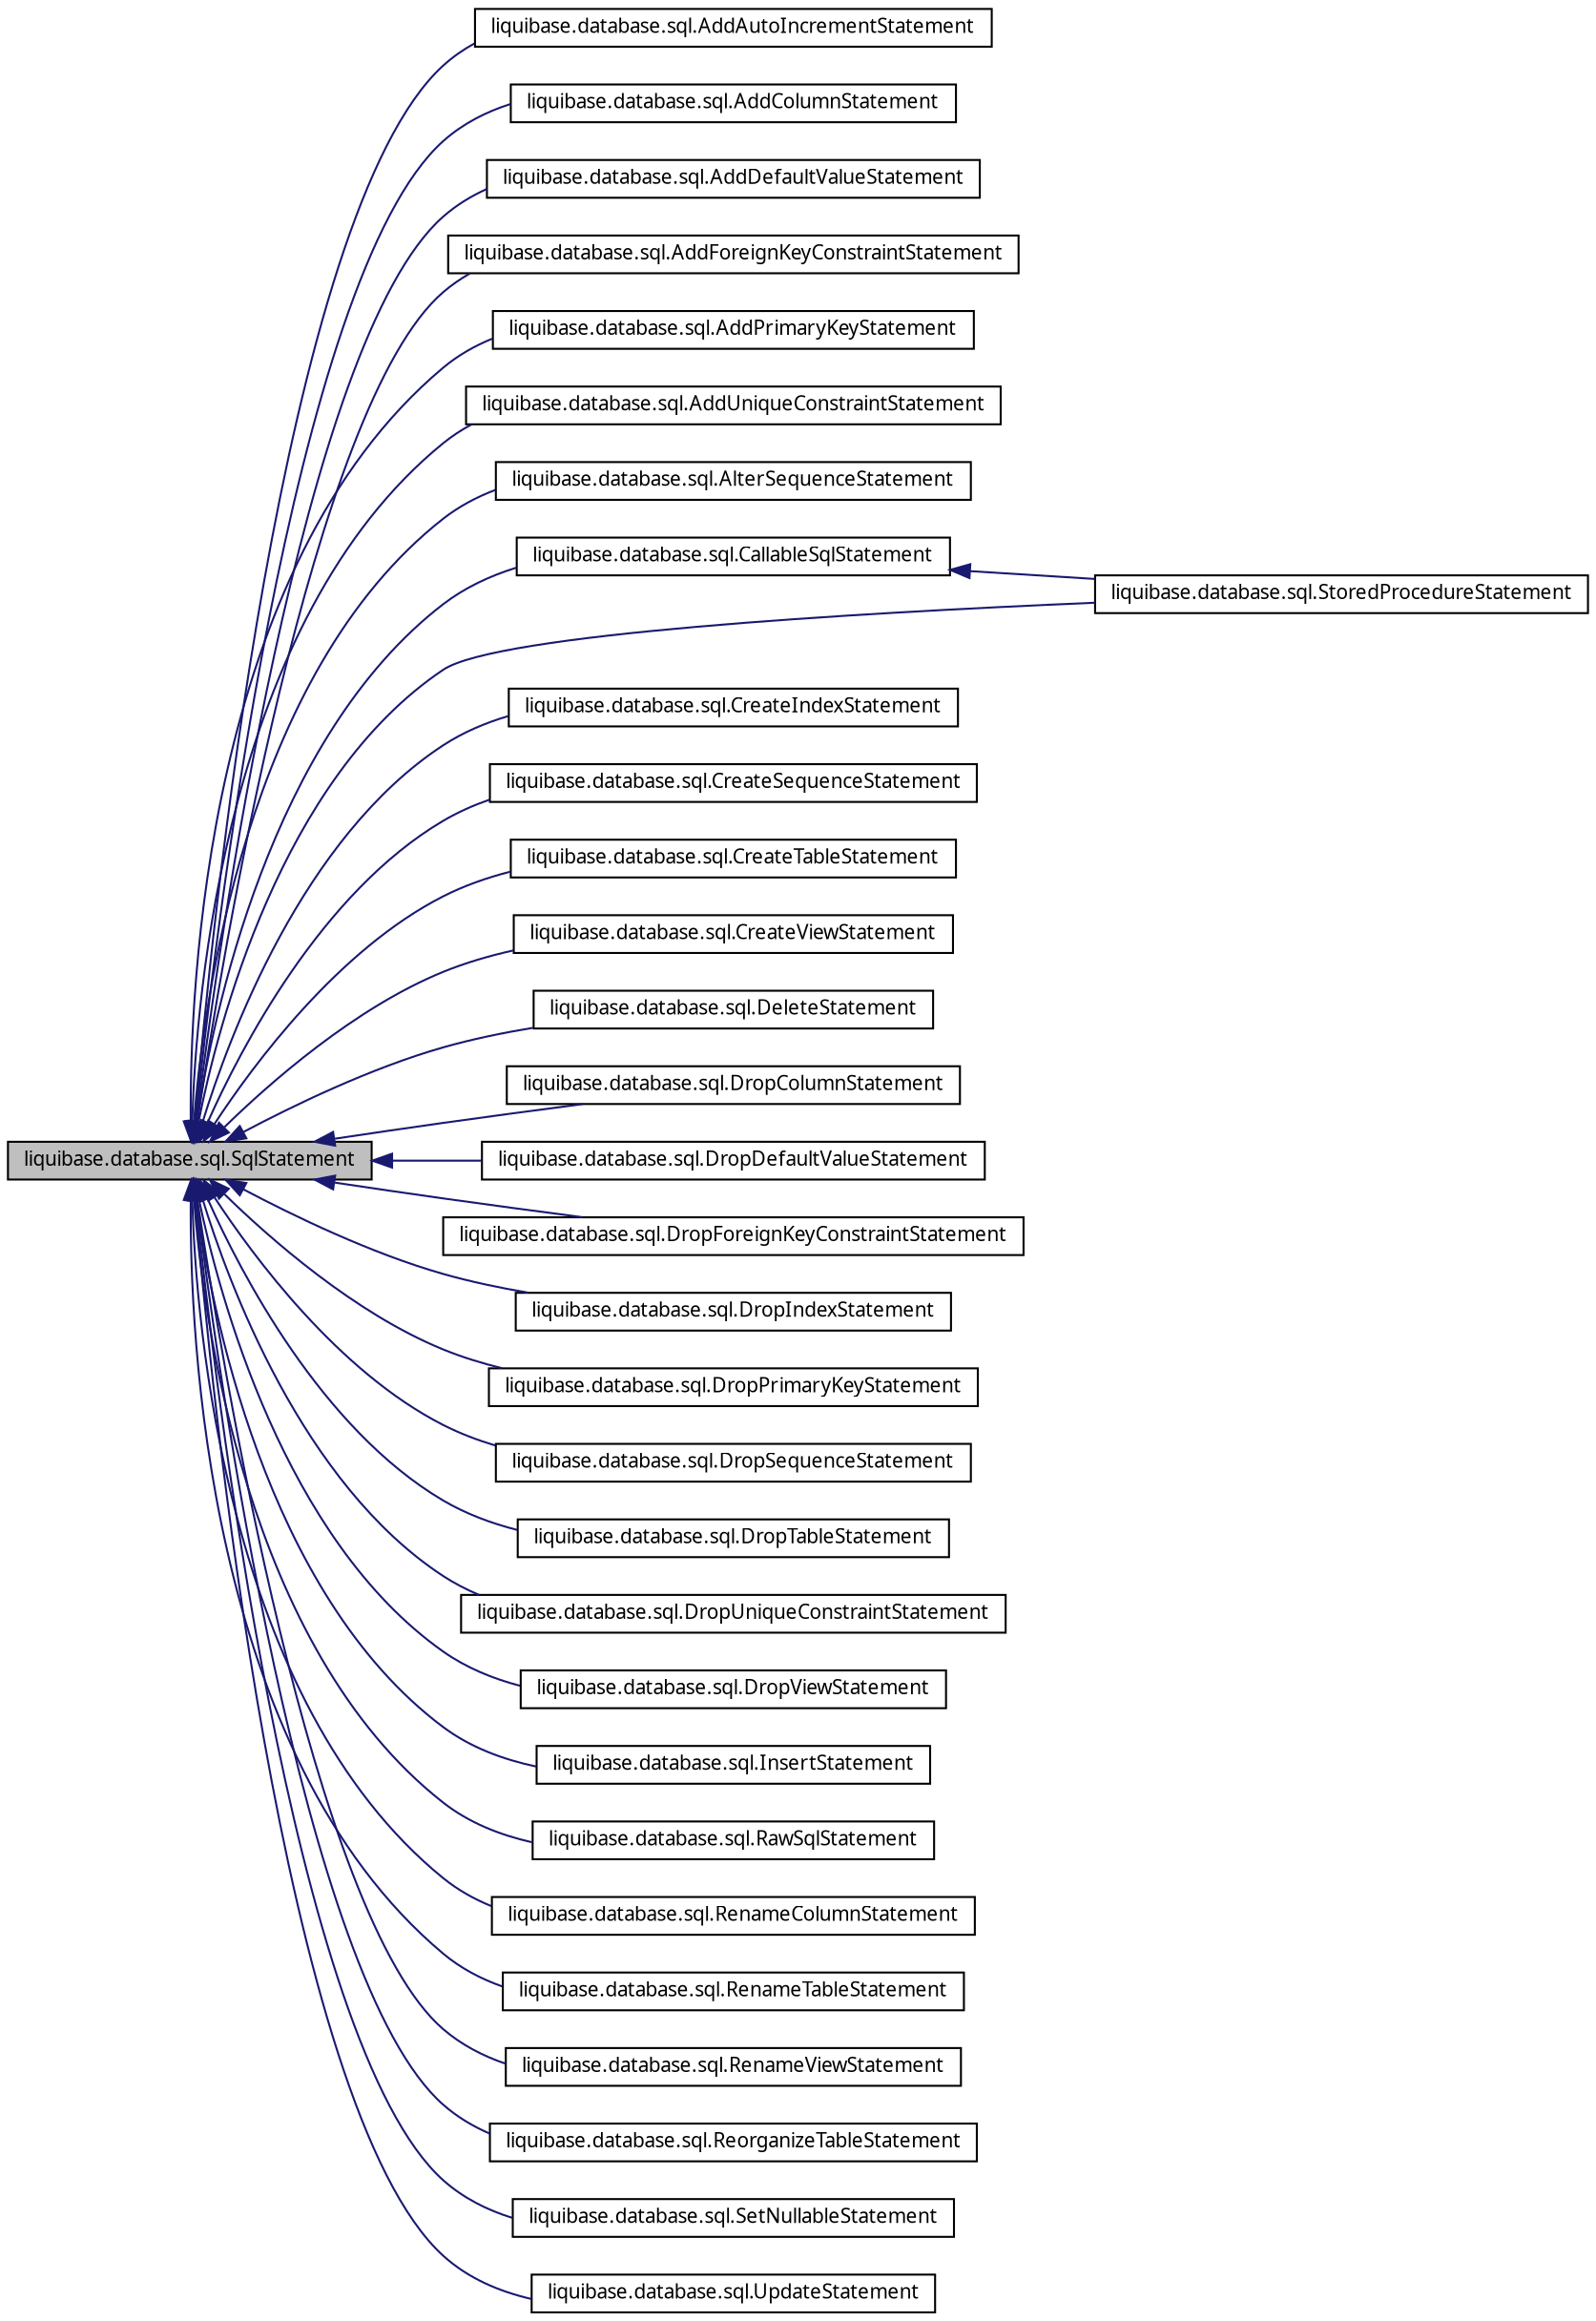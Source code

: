 digraph G
{
  edge [fontname="FreeSans.ttf",fontsize=10,labelfontname="FreeSans.ttf",labelfontsize=10];
  node [fontname="FreeSans.ttf",fontsize=10,shape=record];
  rankdir=LR;
  Node1 [label="liquibase.database.sql.SqlStatement",height=0.2,width=0.4,color="black", fillcolor="grey75", style="filled" fontcolor="black"];
  Node1 -> Node2 [dir=back,color="midnightblue",fontsize=10,style="solid",fontname="FreeSans.ttf"];
  Node2 [label="liquibase.database.sql.AddAutoIncrementStatement",height=0.2,width=0.4,color="black", fillcolor="white", style="filled",URL="$classliquibase_1_1database_1_1sql_1_1_add_auto_increment_statement.html"];
  Node1 -> Node3 [dir=back,color="midnightblue",fontsize=10,style="solid",fontname="FreeSans.ttf"];
  Node3 [label="liquibase.database.sql.AddColumnStatement",height=0.2,width=0.4,color="black", fillcolor="white", style="filled",URL="$classliquibase_1_1database_1_1sql_1_1_add_column_statement.html"];
  Node1 -> Node4 [dir=back,color="midnightblue",fontsize=10,style="solid",fontname="FreeSans.ttf"];
  Node4 [label="liquibase.database.sql.AddDefaultValueStatement",height=0.2,width=0.4,color="black", fillcolor="white", style="filled",URL="$classliquibase_1_1database_1_1sql_1_1_add_default_value_statement.html"];
  Node1 -> Node5 [dir=back,color="midnightblue",fontsize=10,style="solid",fontname="FreeSans.ttf"];
  Node5 [label="liquibase.database.sql.AddForeignKeyConstraintStatement",height=0.2,width=0.4,color="black", fillcolor="white", style="filled",URL="$classliquibase_1_1database_1_1sql_1_1_add_foreign_key_constraint_statement.html"];
  Node1 -> Node6 [dir=back,color="midnightblue",fontsize=10,style="solid",fontname="FreeSans.ttf"];
  Node6 [label="liquibase.database.sql.AddPrimaryKeyStatement",height=0.2,width=0.4,color="black", fillcolor="white", style="filled",URL="$classliquibase_1_1database_1_1sql_1_1_add_primary_key_statement.html"];
  Node1 -> Node7 [dir=back,color="midnightblue",fontsize=10,style="solid",fontname="FreeSans.ttf"];
  Node7 [label="liquibase.database.sql.AddUniqueConstraintStatement",height=0.2,width=0.4,color="black", fillcolor="white", style="filled",URL="$classliquibase_1_1database_1_1sql_1_1_add_unique_constraint_statement.html"];
  Node1 -> Node8 [dir=back,color="midnightblue",fontsize=10,style="solid",fontname="FreeSans.ttf"];
  Node8 [label="liquibase.database.sql.AlterSequenceStatement",height=0.2,width=0.4,color="black", fillcolor="white", style="filled",URL="$classliquibase_1_1database_1_1sql_1_1_alter_sequence_statement.html"];
  Node1 -> Node9 [dir=back,color="midnightblue",fontsize=10,style="solid",fontname="FreeSans.ttf"];
  Node9 [label="liquibase.database.sql.CallableSqlStatement",height=0.2,width=0.4,color="black", fillcolor="white", style="filled",URL="$interfaceliquibase_1_1database_1_1sql_1_1_callable_sql_statement.html"];
  Node9 -> Node10 [dir=back,color="midnightblue",fontsize=10,style="solid",fontname="FreeSans.ttf"];
  Node10 [label="liquibase.database.sql.StoredProcedureStatement",height=0.2,width=0.4,color="black", fillcolor="white", style="filled",URL="$classliquibase_1_1database_1_1sql_1_1_stored_procedure_statement.html"];
  Node1 -> Node11 [dir=back,color="midnightblue",fontsize=10,style="solid",fontname="FreeSans.ttf"];
  Node11 [label="liquibase.database.sql.CreateIndexStatement",height=0.2,width=0.4,color="black", fillcolor="white", style="filled",URL="$classliquibase_1_1database_1_1sql_1_1_create_index_statement.html"];
  Node1 -> Node12 [dir=back,color="midnightblue",fontsize=10,style="solid",fontname="FreeSans.ttf"];
  Node12 [label="liquibase.database.sql.CreateSequenceStatement",height=0.2,width=0.4,color="black", fillcolor="white", style="filled",URL="$classliquibase_1_1database_1_1sql_1_1_create_sequence_statement.html"];
  Node1 -> Node13 [dir=back,color="midnightblue",fontsize=10,style="solid",fontname="FreeSans.ttf"];
  Node13 [label="liquibase.database.sql.CreateTableStatement",height=0.2,width=0.4,color="black", fillcolor="white", style="filled",URL="$classliquibase_1_1database_1_1sql_1_1_create_table_statement.html"];
  Node1 -> Node14 [dir=back,color="midnightblue",fontsize=10,style="solid",fontname="FreeSans.ttf"];
  Node14 [label="liquibase.database.sql.CreateViewStatement",height=0.2,width=0.4,color="black", fillcolor="white", style="filled",URL="$classliquibase_1_1database_1_1sql_1_1_create_view_statement.html"];
  Node1 -> Node15 [dir=back,color="midnightblue",fontsize=10,style="solid",fontname="FreeSans.ttf"];
  Node15 [label="liquibase.database.sql.DeleteStatement",height=0.2,width=0.4,color="black", fillcolor="white", style="filled",URL="$classliquibase_1_1database_1_1sql_1_1_delete_statement.html"];
  Node1 -> Node16 [dir=back,color="midnightblue",fontsize=10,style="solid",fontname="FreeSans.ttf"];
  Node16 [label="liquibase.database.sql.DropColumnStatement",height=0.2,width=0.4,color="black", fillcolor="white", style="filled",URL="$classliquibase_1_1database_1_1sql_1_1_drop_column_statement.html"];
  Node1 -> Node17 [dir=back,color="midnightblue",fontsize=10,style="solid",fontname="FreeSans.ttf"];
  Node17 [label="liquibase.database.sql.DropDefaultValueStatement",height=0.2,width=0.4,color="black", fillcolor="white", style="filled",URL="$classliquibase_1_1database_1_1sql_1_1_drop_default_value_statement.html"];
  Node1 -> Node18 [dir=back,color="midnightblue",fontsize=10,style="solid",fontname="FreeSans.ttf"];
  Node18 [label="liquibase.database.sql.DropForeignKeyConstraintStatement",height=0.2,width=0.4,color="black", fillcolor="white", style="filled",URL="$classliquibase_1_1database_1_1sql_1_1_drop_foreign_key_constraint_statement.html"];
  Node1 -> Node19 [dir=back,color="midnightblue",fontsize=10,style="solid",fontname="FreeSans.ttf"];
  Node19 [label="liquibase.database.sql.DropIndexStatement",height=0.2,width=0.4,color="black", fillcolor="white", style="filled",URL="$classliquibase_1_1database_1_1sql_1_1_drop_index_statement.html"];
  Node1 -> Node20 [dir=back,color="midnightblue",fontsize=10,style="solid",fontname="FreeSans.ttf"];
  Node20 [label="liquibase.database.sql.DropPrimaryKeyStatement",height=0.2,width=0.4,color="black", fillcolor="white", style="filled",URL="$classliquibase_1_1database_1_1sql_1_1_drop_primary_key_statement.html"];
  Node1 -> Node21 [dir=back,color="midnightblue",fontsize=10,style="solid",fontname="FreeSans.ttf"];
  Node21 [label="liquibase.database.sql.DropSequenceStatement",height=0.2,width=0.4,color="black", fillcolor="white", style="filled",URL="$classliquibase_1_1database_1_1sql_1_1_drop_sequence_statement.html"];
  Node1 -> Node22 [dir=back,color="midnightblue",fontsize=10,style="solid",fontname="FreeSans.ttf"];
  Node22 [label="liquibase.database.sql.DropTableStatement",height=0.2,width=0.4,color="black", fillcolor="white", style="filled",URL="$classliquibase_1_1database_1_1sql_1_1_drop_table_statement.html"];
  Node1 -> Node23 [dir=back,color="midnightblue",fontsize=10,style="solid",fontname="FreeSans.ttf"];
  Node23 [label="liquibase.database.sql.DropUniqueConstraintStatement",height=0.2,width=0.4,color="black", fillcolor="white", style="filled",URL="$classliquibase_1_1database_1_1sql_1_1_drop_unique_constraint_statement.html"];
  Node1 -> Node24 [dir=back,color="midnightblue",fontsize=10,style="solid",fontname="FreeSans.ttf"];
  Node24 [label="liquibase.database.sql.DropViewStatement",height=0.2,width=0.4,color="black", fillcolor="white", style="filled",URL="$classliquibase_1_1database_1_1sql_1_1_drop_view_statement.html"];
  Node1 -> Node25 [dir=back,color="midnightblue",fontsize=10,style="solid",fontname="FreeSans.ttf"];
  Node25 [label="liquibase.database.sql.InsertStatement",height=0.2,width=0.4,color="black", fillcolor="white", style="filled",URL="$classliquibase_1_1database_1_1sql_1_1_insert_statement.html"];
  Node1 -> Node26 [dir=back,color="midnightblue",fontsize=10,style="solid",fontname="FreeSans.ttf"];
  Node26 [label="liquibase.database.sql.RawSqlStatement",height=0.2,width=0.4,color="black", fillcolor="white", style="filled",URL="$classliquibase_1_1database_1_1sql_1_1_raw_sql_statement.html"];
  Node1 -> Node27 [dir=back,color="midnightblue",fontsize=10,style="solid",fontname="FreeSans.ttf"];
  Node27 [label="liquibase.database.sql.RenameColumnStatement",height=0.2,width=0.4,color="black", fillcolor="white", style="filled",URL="$classliquibase_1_1database_1_1sql_1_1_rename_column_statement.html"];
  Node1 -> Node28 [dir=back,color="midnightblue",fontsize=10,style="solid",fontname="FreeSans.ttf"];
  Node28 [label="liquibase.database.sql.RenameTableStatement",height=0.2,width=0.4,color="black", fillcolor="white", style="filled",URL="$classliquibase_1_1database_1_1sql_1_1_rename_table_statement.html"];
  Node1 -> Node29 [dir=back,color="midnightblue",fontsize=10,style="solid",fontname="FreeSans.ttf"];
  Node29 [label="liquibase.database.sql.RenameViewStatement",height=0.2,width=0.4,color="black", fillcolor="white", style="filled",URL="$classliquibase_1_1database_1_1sql_1_1_rename_view_statement.html"];
  Node1 -> Node30 [dir=back,color="midnightblue",fontsize=10,style="solid",fontname="FreeSans.ttf"];
  Node30 [label="liquibase.database.sql.ReorganizeTableStatement",height=0.2,width=0.4,color="black", fillcolor="white", style="filled",URL="$classliquibase_1_1database_1_1sql_1_1_reorganize_table_statement.html"];
  Node1 -> Node31 [dir=back,color="midnightblue",fontsize=10,style="solid",fontname="FreeSans.ttf"];
  Node31 [label="liquibase.database.sql.SetNullableStatement",height=0.2,width=0.4,color="black", fillcolor="white", style="filled",URL="$classliquibase_1_1database_1_1sql_1_1_set_nullable_statement.html"];
  Node1 -> Node10 [dir=back,color="midnightblue",fontsize=10,style="solid",fontname="FreeSans.ttf"];
  Node1 -> Node32 [dir=back,color="midnightblue",fontsize=10,style="solid",fontname="FreeSans.ttf"];
  Node32 [label="liquibase.database.sql.UpdateStatement",height=0.2,width=0.4,color="black", fillcolor="white", style="filled",URL="$classliquibase_1_1database_1_1sql_1_1_update_statement.html"];
}
